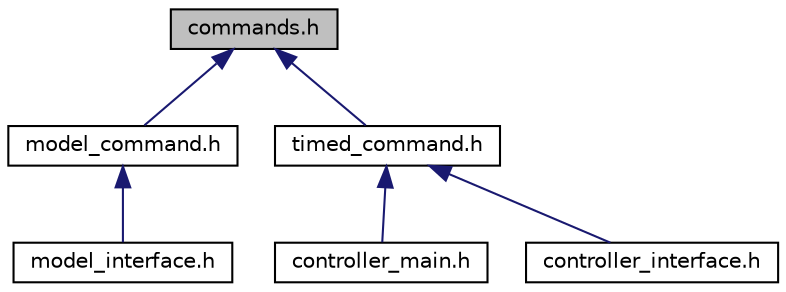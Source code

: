 digraph "commands.h"
{
 // LATEX_PDF_SIZE
  edge [fontname="Helvetica",fontsize="10",labelfontname="Helvetica",labelfontsize="10"];
  node [fontname="Helvetica",fontsize="10",shape=record];
  Node1 [label="commands.h",height=0.2,width=0.4,color="black", fillcolor="grey75", style="filled", fontcolor="black",tooltip="A file to include to get all defined commands. To drop in a new command, you must add the command to ..."];
  Node1 -> Node2 [dir="back",color="midnightblue",fontsize="10",style="solid",fontname="Helvetica"];
  Node2 [label="model_command.h",height=0.2,width=0.4,color="black", fillcolor="white", style="filled",URL="$_interfaces_2types_2model__command_8h.html",tooltip=" "];
  Node2 -> Node3 [dir="back",color="midnightblue",fontsize="10",style="solid",fontname="Helvetica"];
  Node3 [label="model_interface.h",height=0.2,width=0.4,color="black", fillcolor="white", style="filled",URL="$model__interface_8h.html",tooltip=" "];
  Node1 -> Node4 [dir="back",color="midnightblue",fontsize="10",style="solid",fontname="Helvetica"];
  Node4 [label="timed_command.h",height=0.2,width=0.4,color="black", fillcolor="white", style="filled",URL="$timed__command_8h.html",tooltip=" "];
  Node4 -> Node5 [dir="back",color="midnightblue",fontsize="10",style="solid",fontname="Helvetica"];
  Node5 [label="controller_main.h",height=0.2,width=0.4,color="black", fillcolor="white", style="filled",URL="$controller__main_8h.html",tooltip="Main brains for the controller. DO NOT INCLUDE. Include a controller_interface instead."];
  Node4 -> Node6 [dir="back",color="midnightblue",fontsize="10",style="solid",fontname="Helvetica"];
  Node6 [label="controller_interface.h",height=0.2,width=0.4,color="black", fillcolor="white", style="filled",URL="$controller__interface_8h.html",tooltip=" "];
}
